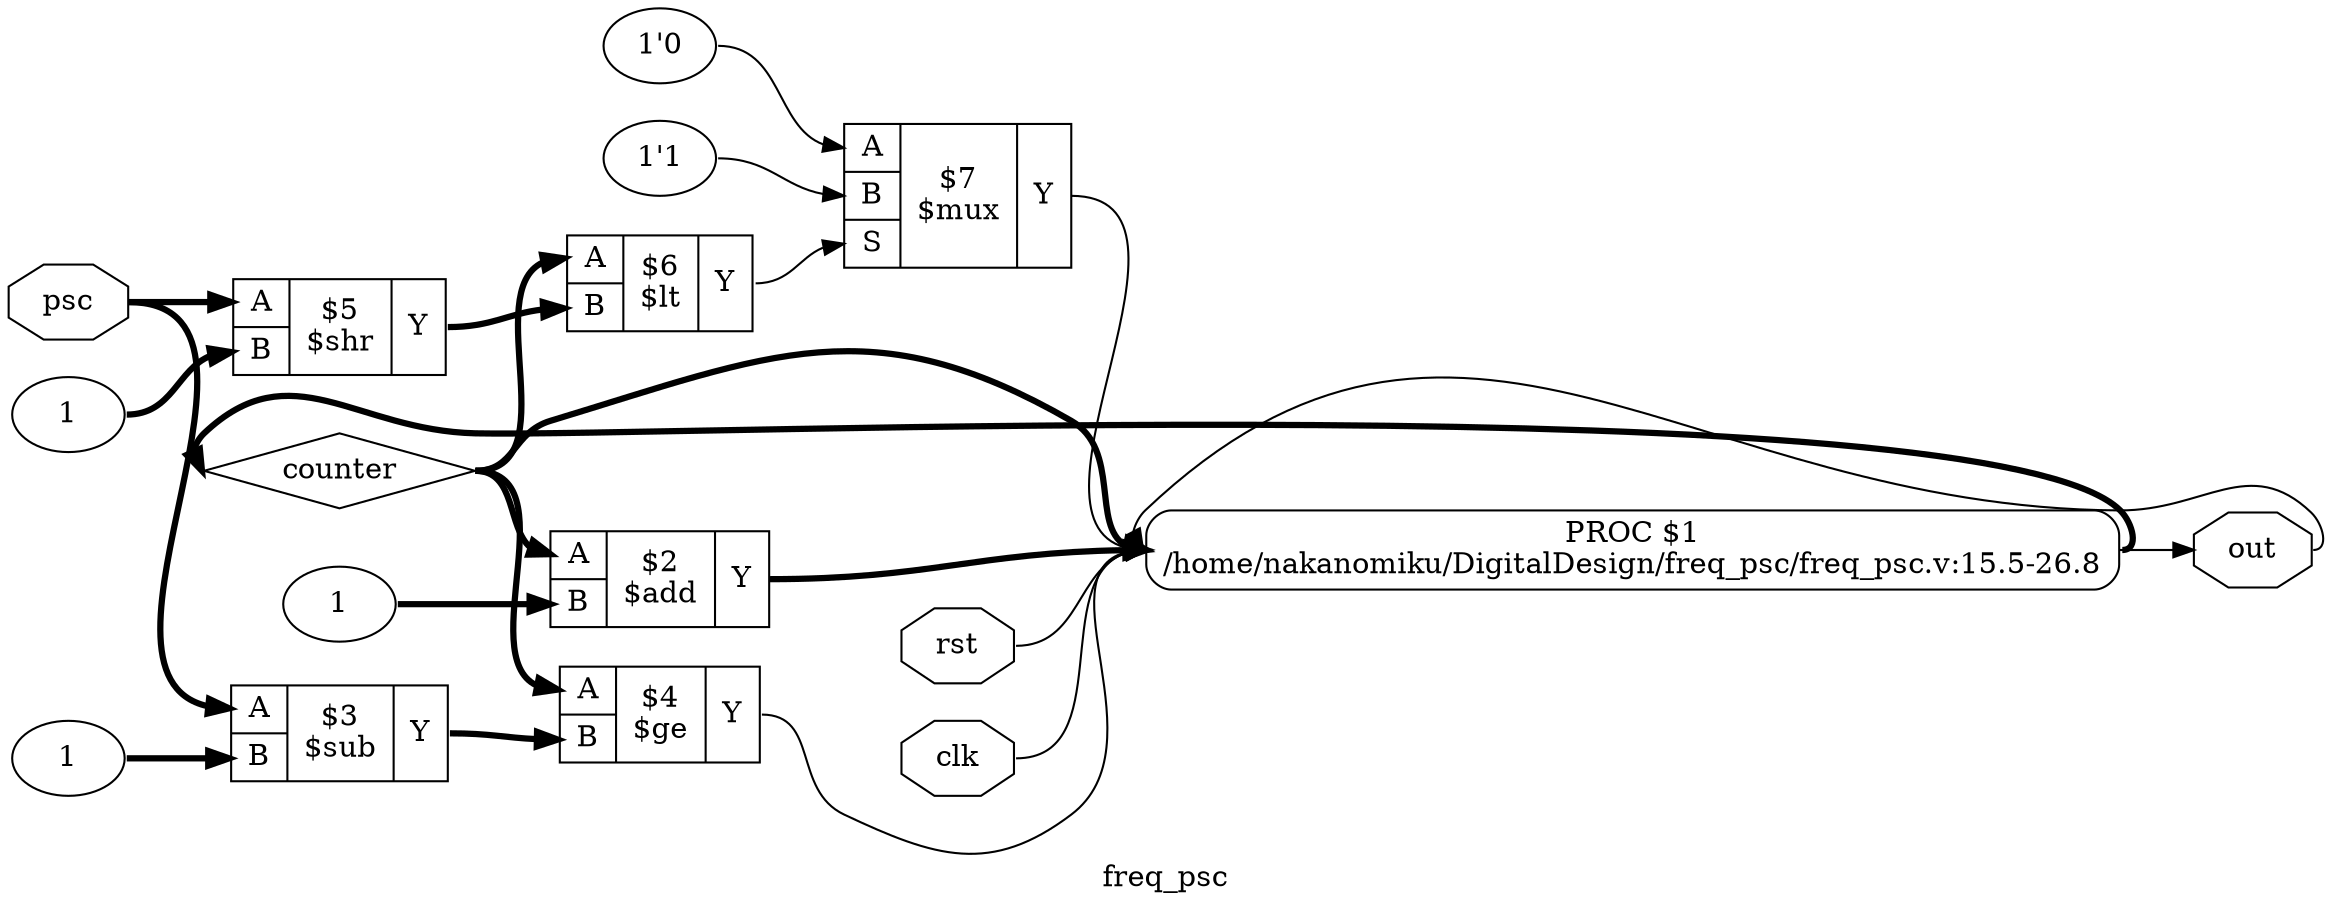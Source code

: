 digraph "freq_psc" {
label="freq_psc";
rankdir="LR";
remincross=true;
n9 [ shape=diamond, label="counter", color="black", fontcolor="black"];
n10 [ shape=octagon, label="psc", color="black", fontcolor="black"];
n11 [ shape=octagon, label="out", color="black", fontcolor="black"];
n12 [ shape=octagon, label="rst", color="black", fontcolor="black"];
n13 [ shape=octagon, label="clk", color="black", fontcolor="black"];
v0 [ label="1'1" ];
v1 [ label="1'0" ];
c18 [ shape=record, label="{{<p14> A|<p15> B|<p16> S}|$7\n$mux|{<p17> Y}}",  ];
c19 [ shape=record, label="{{<p14> A|<p15> B}|$6\n$lt|{<p17> Y}}",  ];
v2 [ label="1" ];
c20 [ shape=record, label="{{<p14> A|<p15> B}|$5\n$shr|{<p17> Y}}",  ];
c21 [ shape=record, label="{{<p14> A|<p15> B}|$4\n$ge|{<p17> Y}}",  ];
v3 [ label="1" ];
c22 [ shape=record, label="{{<p14> A|<p15> B}|$3\n$sub|{<p17> Y}}",  ];
v4 [ label="1" ];
c23 [ shape=record, label="{{<p14> A|<p15> B}|$2\n$add|{<p17> Y}}",  ];
p5 [shape=box, style=rounded, label="PROC $1\n/home/nakanomiku/DigitalDesign/freq_psc/freq_psc.v:15.5-26.8", ];
c18:p17:e -> p5:w [color="black", fontcolor="black", label=""];
n10:e -> c20:p14:w [color="black", fontcolor="black", style="setlinewidth(3)", label=""];
n10:e -> c22:p14:w [color="black", fontcolor="black", style="setlinewidth(3)", label=""];
p5:e -> n11:w [color="black", fontcolor="black", label=""];
n11:e -> p5:w [color="black", fontcolor="black", label=""];
n12:e -> p5:w [color="black", fontcolor="black", label=""];
n13:e -> p5:w [color="black", fontcolor="black", label=""];
c19:p17:e -> c18:p16:w [color="black", fontcolor="black", label=""];
c20:p17:e -> c19:p15:w [color="black", fontcolor="black", style="setlinewidth(3)", label=""];
c21:p17:e -> p5:w [color="black", fontcolor="black", label=""];
c22:p17:e -> c21:p15:w [color="black", fontcolor="black", style="setlinewidth(3)", label=""];
c23:p17:e -> p5:w [color="black", fontcolor="black", style="setlinewidth(3)", label=""];
p5:e -> n9:w [color="black", fontcolor="black", style="setlinewidth(3)", label=""];
n9:e -> c19:p14:w [color="black", fontcolor="black", style="setlinewidth(3)", label=""];
n9:e -> c21:p14:w [color="black", fontcolor="black", style="setlinewidth(3)", label=""];
n9:e -> c23:p14:w [color="black", fontcolor="black", style="setlinewidth(3)", label=""];
n9:e -> p5:w [color="black", fontcolor="black", style="setlinewidth(3)", label=""];
v0:e -> c18:p15:w [color="black", fontcolor="black", label=""];
v1:e -> c18:p14:w [color="black", fontcolor="black", label=""];
v2:e -> c20:p15:w [color="black", fontcolor="black", style="setlinewidth(3)", label=""];
v3:e -> c22:p15:w [color="black", fontcolor="black", style="setlinewidth(3)", label=""];
v4:e -> c23:p15:w [color="black", fontcolor="black", style="setlinewidth(3)", label=""];
}
